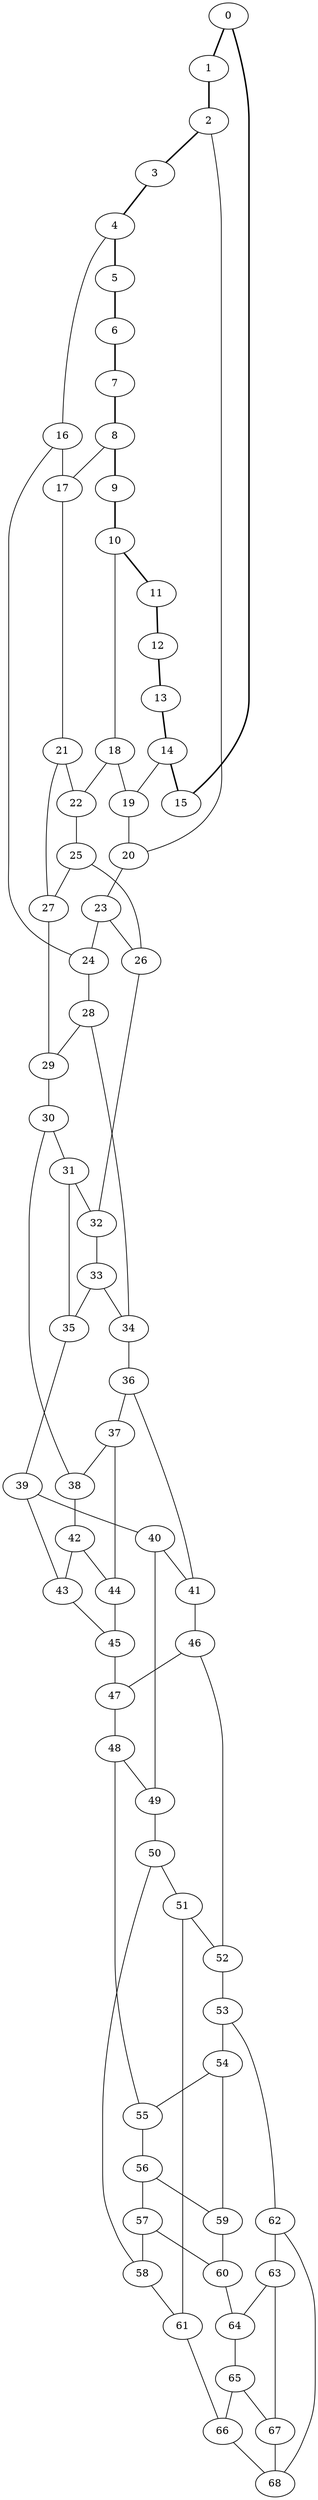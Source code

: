 //Inside of this graph is 3-connected
graph G {
0 [ pos = " 17.00,0.00!" ];
0 -- 1[style=bold];
0 -- 15[style=bold];
1 [ pos = " 15.71,6.51!" ];
1 -- 2[style=bold];
2 [ pos = " 12.02,12.02!" ];
2 -- 3[style=bold];
2 -- 20;
3 [ pos = " 6.51,15.71!" ];
3 -- 4[style=bold];
4 [ pos = " 0.00,17.00!" ];
4 -- 5[style=bold];
4 -- 16;
5 [ pos = " -6.51,15.71!" ];
5 -- 6[style=bold];
6 [ pos = " -12.02,12.02!" ];
6 -- 7[style=bold];
7 [ pos = " -15.71,6.51!" ];
7 -- 8[style=bold];
8 [ pos = " -17.00,0.00!" ];
8 -- 9[style=bold];
8 -- 17;
9 [ pos = " -15.71,-6.51!" ];
9 -- 10[style=bold];
10 [ pos = " -12.02,-12.02!" ];
10 -- 11[style=bold];
10 -- 18;
11 [ pos = " -6.51,-15.71!" ];
11 -- 12[style=bold];
12 [ pos = " 0.00,-17.00!" ];
12 -- 13[style=bold];
13 [ pos = " 6.51,-15.71!" ];
13 -- 14[style=bold];
14 [ pos = " 12.02,-12.02!" ];
14 -- 15[style=bold];
14 -- 19;
15 [ pos = " 15.71,-6.51!" ];
16 -- 17;
16 -- 24;
17 -- 21;
18 -- 19;
18 -- 22;
19 -- 20;
20 -- 23;
21 -- 22;
21 -- 27;
22 -- 25;
23 -- 24;
23 -- 26;
24 -- 28;
25 -- 26;
25 -- 27;
26 -- 32;
27 -- 29;
28 -- 29;
28 -- 34;
29 -- 30;
30 -- 31;
30 -- 38;
31 -- 32;
31 -- 35;
32 -- 33;
33 -- 34;
33 -- 35;
34 -- 36;
35 -- 39;
36 -- 37;
36 -- 41;
37 -- 38;
37 -- 44;
38 -- 42;
39 -- 40;
39 -- 43;
40 -- 41;
40 -- 49;
41 -- 46;
42 -- 43;
42 -- 44;
43 -- 45;
44 -- 45;
45 -- 47;
46 -- 47;
46 -- 52;
47 -- 48;
48 -- 49;
48 -- 55;
49 -- 50;
50 -- 51;
50 -- 58;
51 -- 52;
51 -- 61;
52 -- 53;
53 -- 54;
53 -- 62;
54 -- 55;
54 -- 59;
55 -- 56;
56 -- 57;
56 -- 59;
57 -- 58;
57 -- 60;
58 -- 61;
59 -- 60;
60 -- 64;
61 -- 66;
62 -- 63;
62 -- 68;
63 -- 64;
63 -- 67;
64 -- 65;
65 -- 66;
65 -- 67;
66 -- 68;
67 -- 68;
}
